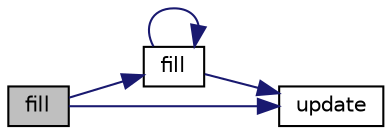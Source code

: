 digraph "fill"
{
  edge [fontname="Helvetica",fontsize="10",labelfontname="Helvetica",labelfontsize="10"];
  node [fontname="Helvetica",fontsize="10",shape=record];
  rankdir="LR";
  Node17 [label="fill",height=0.2,width=0.4,color="black", fillcolor="grey75", style="filled", fontcolor="black"];
  Node17 -> Node18 [color="midnightblue",fontsize="10",style="solid",fontname="Helvetica"];
  Node18 [label="fill",height=0.2,width=0.4,color="black", fillcolor="white", style="filled",URL="$drawing_8c.html#ab0cf15c8fa93020f04e7119d0238cfb0",tooltip="Preencher. "];
  Node18 -> Node18 [color="midnightblue",fontsize="10",style="solid",fontname="Helvetica"];
  Node18 -> Node19 [color="midnightblue",fontsize="10",style="solid",fontname="Helvetica"];
  Node19 [label="update",height=0.2,width=0.4,color="black", fillcolor="white", style="filled",URL="$drawing_8c.html#ac5c54df7ed3b930268c8d7752c101725",tooltip="Atualiza matriz de imagem Atualiza a matriz de imagem do programa para receber as alterações feitas p..."];
  Node17 -> Node19 [color="midnightblue",fontsize="10",style="solid",fontname="Helvetica"];
}
